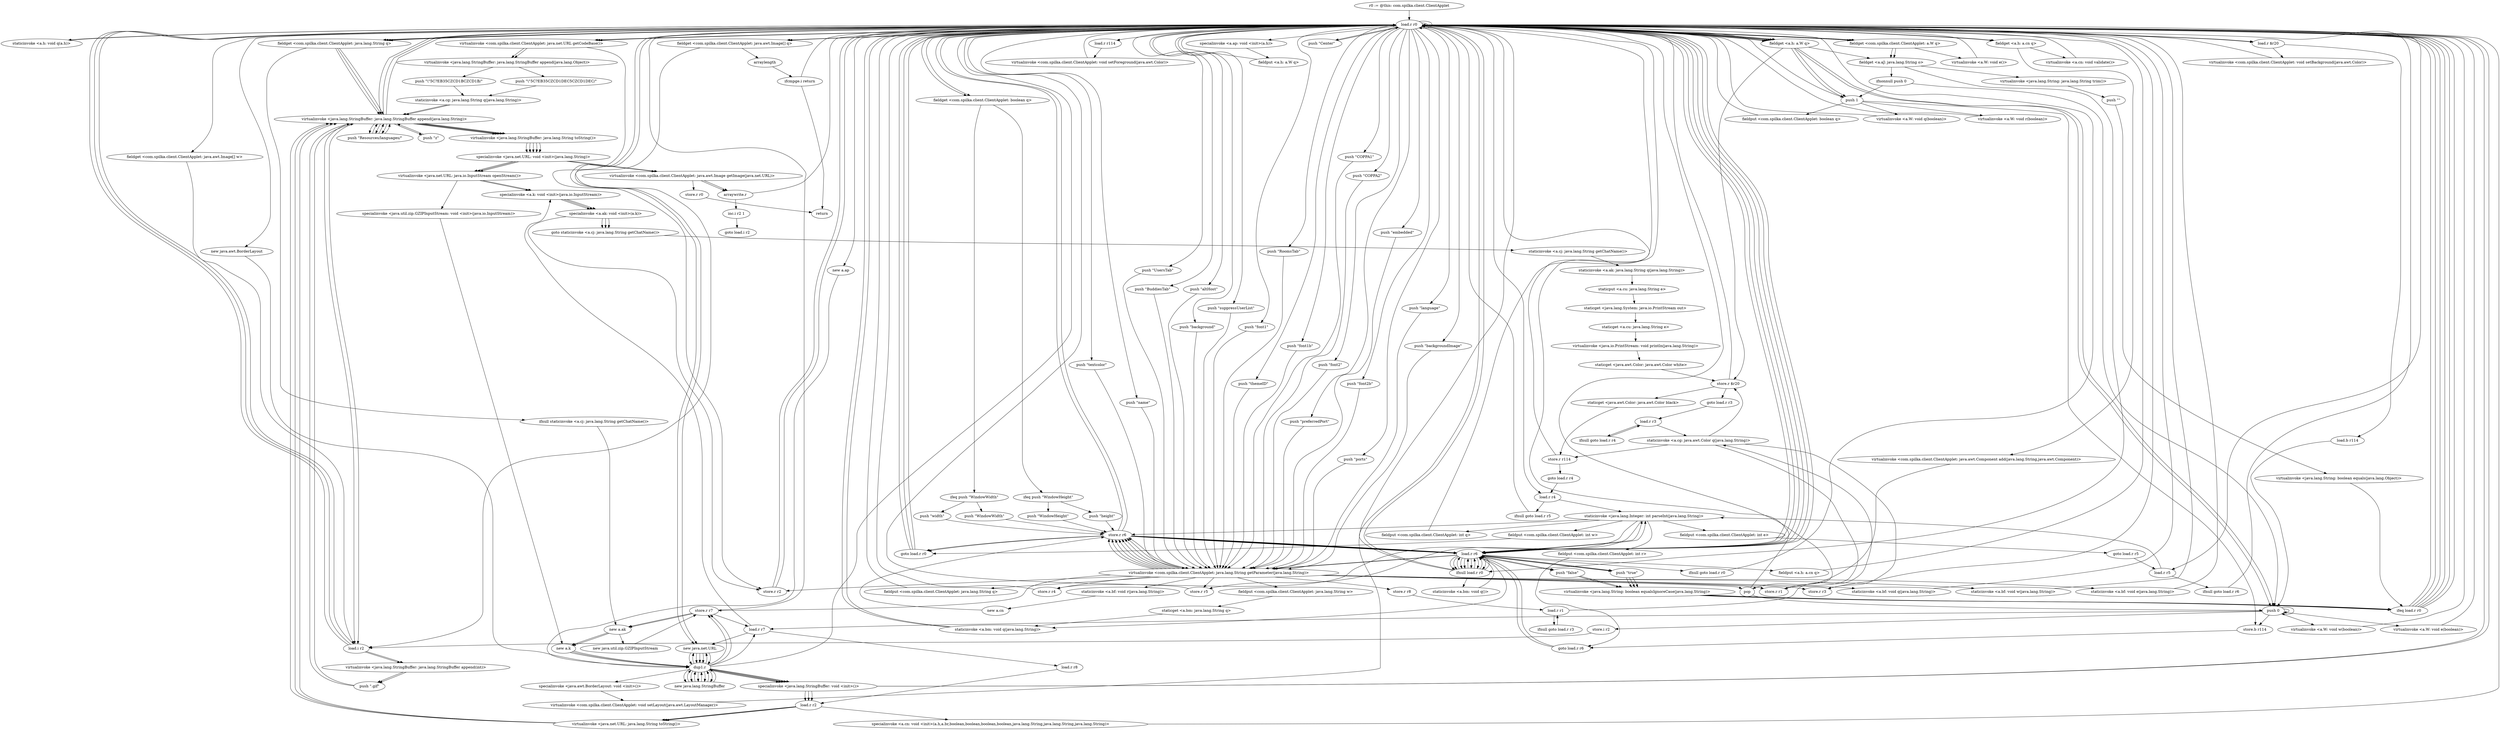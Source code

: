 digraph "" {
    "r0 := @this: com.spilka.client.ClientApplet"
    "load.r r0"
    "r0 := @this: com.spilka.client.ClientApplet"->"load.r r0";
    "staticinvoke <a.h: void q(a.h)>"
    "load.r r0"->"staticinvoke <a.h: void q(a.h)>";
    "staticinvoke <a.h: void q(a.h)>"->"load.r r0";
    "virtualinvoke <com.spilka.client.ClientApplet: java.net.URL getCodeBase()>"
    "load.r r0"->"virtualinvoke <com.spilka.client.ClientApplet: java.net.URL getCodeBase()>";
    "store.r r2"
    "virtualinvoke <com.spilka.client.ClientApplet: java.net.URL getCodeBase()>"->"store.r r2";
    "store.r r2"->"load.r r0";
    "load.r r0"->"load.r r0";
    "push \"altHost\""
    "load.r r0"->"push \"altHost\"";
    "virtualinvoke <com.spilka.client.ClientApplet: java.lang.String getParameter(java.lang.String)>"
    "push \"altHost\""->"virtualinvoke <com.spilka.client.ClientApplet: java.lang.String getParameter(java.lang.String)>";
    "fieldput <com.spilka.client.ClientApplet: java.lang.String w>"
    "virtualinvoke <com.spilka.client.ClientApplet: java.lang.String getParameter(java.lang.String)>"->"fieldput <com.spilka.client.ClientApplet: java.lang.String w>";
    "staticget <a.bm: java.lang.String q>"
    "fieldput <com.spilka.client.ClientApplet: java.lang.String w>"->"staticget <a.bm: java.lang.String q>";
    "staticinvoke <a.bm: void q(java.lang.String)>"
    "staticget <a.bm: java.lang.String q>"->"staticinvoke <a.bm: void q(java.lang.String)>";
    "staticinvoke <a.bm: void q(java.lang.String)>"->"load.r r0";
    "load.r r0"->"load.r r0";
    "push \"language\""
    "load.r r0"->"push \"language\"";
    "push \"language\""->"virtualinvoke <com.spilka.client.ClientApplet: java.lang.String getParameter(java.lang.String)>";
    "fieldput <com.spilka.client.ClientApplet: java.lang.String q>"
    "virtualinvoke <com.spilka.client.ClientApplet: java.lang.String getParameter(java.lang.String)>"->"fieldput <com.spilka.client.ClientApplet: java.lang.String q>";
    "fieldput <com.spilka.client.ClientApplet: java.lang.String q>"->"load.r r0";
    "fieldget <com.spilka.client.ClientApplet: java.lang.String q>"
    "load.r r0"->"fieldget <com.spilka.client.ClientApplet: java.lang.String q>";
    "ifnull staticinvoke <a.cj: java.lang.String getChatName()>"
    "fieldget <com.spilka.client.ClientApplet: java.lang.String q>"->"ifnull staticinvoke <a.cj: java.lang.String getChatName()>";
    "new a.ak"
    "ifnull staticinvoke <a.cj: java.lang.String getChatName()>"->"new a.ak";
    "new java.util.zip.GZIPInputStream"
    "new a.ak"->"new java.util.zip.GZIPInputStream";
    "store.r r7"
    "new java.util.zip.GZIPInputStream"->"store.r r7";
    "load.r r7"
    "store.r r7"->"load.r r7";
    "new java.net.URL"
    "load.r r7"->"new java.net.URL";
    "dup1.r"
    "new java.net.URL"->"dup1.r";
    "new java.lang.StringBuffer"
    "dup1.r"->"new java.lang.StringBuffer";
    "new java.lang.StringBuffer"->"dup1.r";
    "dup1.r"->"store.r r7";
    "store.r r7"->"new a.ak";
    "new a.k"
    "new a.ak"->"new a.k";
    "new a.k"->"dup1.r";
    "dup1.r"->"new java.net.URL";
    "new java.net.URL"->"dup1.r";
    "dup1.r"->"new java.lang.StringBuffer";
    "new java.lang.StringBuffer"->"dup1.r";
    "specialinvoke <java.lang.StringBuffer: void <init>()>"
    "dup1.r"->"specialinvoke <java.lang.StringBuffer: void <init>()>";
    "load.r r2"
    "specialinvoke <java.lang.StringBuffer: void <init>()>"->"load.r r2";
    "virtualinvoke <java.net.URL: java.lang.String toString()>"
    "load.r r2"->"virtualinvoke <java.net.URL: java.lang.String toString()>";
    "virtualinvoke <java.lang.StringBuffer: java.lang.StringBuffer append(java.lang.String)>"
    "virtualinvoke <java.net.URL: java.lang.String toString()>"->"virtualinvoke <java.lang.StringBuffer: java.lang.StringBuffer append(java.lang.String)>";
    "push \"Resources/languages/\""
    "virtualinvoke <java.lang.StringBuffer: java.lang.StringBuffer append(java.lang.String)>"->"push \"Resources/languages/\"";
    "push \"Resources/languages/\""->"virtualinvoke <java.lang.StringBuffer: java.lang.StringBuffer append(java.lang.String)>";
    "virtualinvoke <java.lang.StringBuffer: java.lang.StringBuffer append(java.lang.String)>"->"load.r r0";
    "load.r r0"->"fieldget <com.spilka.client.ClientApplet: java.lang.String q>";
    "fieldget <com.spilka.client.ClientApplet: java.lang.String q>"->"virtualinvoke <java.lang.StringBuffer: java.lang.StringBuffer append(java.lang.String)>";
    "virtualinvoke <java.lang.StringBuffer: java.lang.String toString()>"
    "virtualinvoke <java.lang.StringBuffer: java.lang.StringBuffer append(java.lang.String)>"->"virtualinvoke <java.lang.StringBuffer: java.lang.String toString()>";
    "specialinvoke <java.net.URL: void <init>(java.lang.String)>"
    "virtualinvoke <java.lang.StringBuffer: java.lang.String toString()>"->"specialinvoke <java.net.URL: void <init>(java.lang.String)>";
    "virtualinvoke <java.net.URL: java.io.InputStream openStream()>"
    "specialinvoke <java.net.URL: void <init>(java.lang.String)>"->"virtualinvoke <java.net.URL: java.io.InputStream openStream()>";
    "specialinvoke <a.k: void <init>(java.io.InputStream)>"
    "virtualinvoke <java.net.URL: java.io.InputStream openStream()>"->"specialinvoke <a.k: void <init>(java.io.InputStream)>";
    "specialinvoke <a.ak: void <init>(a.k)>"
    "specialinvoke <a.k: void <init>(java.io.InputStream)>"->"specialinvoke <a.ak: void <init>(a.k)>";
    "goto staticinvoke <a.cj: java.lang.String getChatName()>"
    "specialinvoke <a.ak: void <init>(a.k)>"->"goto staticinvoke <a.cj: java.lang.String getChatName()>";
    "staticinvoke <a.cj: java.lang.String getChatName()>"
    "goto staticinvoke <a.cj: java.lang.String getChatName()>"->"staticinvoke <a.cj: java.lang.String getChatName()>";
    "staticinvoke <a.ak: java.lang.String q(java.lang.String)>"
    "staticinvoke <a.cj: java.lang.String getChatName()>"->"staticinvoke <a.ak: java.lang.String q(java.lang.String)>";
    "staticput <a.cu: java.lang.String e>"
    "staticinvoke <a.ak: java.lang.String q(java.lang.String)>"->"staticput <a.cu: java.lang.String e>";
    "staticget <java.lang.System: java.io.PrintStream out>"
    "staticput <a.cu: java.lang.String e>"->"staticget <java.lang.System: java.io.PrintStream out>";
    "staticget <a.cu: java.lang.String e>"
    "staticget <java.lang.System: java.io.PrintStream out>"->"staticget <a.cu: java.lang.String e>";
    "virtualinvoke <java.io.PrintStream: void println(java.lang.String)>"
    "staticget <a.cu: java.lang.String e>"->"virtualinvoke <java.io.PrintStream: void println(java.lang.String)>";
    "staticget <java.awt.Color: java.awt.Color white>"
    "virtualinvoke <java.io.PrintStream: void println(java.lang.String)>"->"staticget <java.awt.Color: java.awt.Color white>";
    "store.r $r20"
    "staticget <java.awt.Color: java.awt.Color white>"->"store.r $r20";
    "staticget <java.awt.Color: java.awt.Color black>"
    "store.r $r20"->"staticget <java.awt.Color: java.awt.Color black>";
    "store.r r114"
    "staticget <java.awt.Color: java.awt.Color black>"->"store.r r114";
    "store.r r114"->"load.r r0";
    "push \"background\""
    "load.r r0"->"push \"background\"";
    "push \"background\""->"virtualinvoke <com.spilka.client.ClientApplet: java.lang.String getParameter(java.lang.String)>";
    "store.r r1"
    "virtualinvoke <com.spilka.client.ClientApplet: java.lang.String getParameter(java.lang.String)>"->"store.r r1";
    "store.r r1"->"load.r r0";
    "push \"backgroundImage\""
    "load.r r0"->"push \"backgroundImage\"";
    "push \"backgroundImage\""->"virtualinvoke <com.spilka.client.ClientApplet: java.lang.String getParameter(java.lang.String)>";
    "virtualinvoke <com.spilka.client.ClientApplet: java.lang.String getParameter(java.lang.String)>"->"store.r r2";
    "store.r r2"->"load.r r0";
    "push \"textcolor\""
    "load.r r0"->"push \"textcolor\"";
    "push \"textcolor\""->"virtualinvoke <com.spilka.client.ClientApplet: java.lang.String getParameter(java.lang.String)>";
    "store.r r3"
    "virtualinvoke <com.spilka.client.ClientApplet: java.lang.String getParameter(java.lang.String)>"->"store.r r3";
    "store.r r3"->"load.r r0";
    "push \"themeID\""
    "load.r r0"->"push \"themeID\"";
    "push \"themeID\""->"virtualinvoke <com.spilka.client.ClientApplet: java.lang.String getParameter(java.lang.String)>";
    "store.r r4"
    "virtualinvoke <com.spilka.client.ClientApplet: java.lang.String getParameter(java.lang.String)>"->"store.r r4";
    "store.r r4"->"load.r r0";
    "push \"preferredPort\""
    "load.r r0"->"push \"preferredPort\"";
    "push \"preferredPort\""->"virtualinvoke <com.spilka.client.ClientApplet: java.lang.String getParameter(java.lang.String)>";
    "store.r r5"
    "virtualinvoke <com.spilka.client.ClientApplet: java.lang.String getParameter(java.lang.String)>"->"store.r r5";
    "store.r r5"->"load.r r0";
    "push \"ports\""
    "load.r r0"->"push \"ports\"";
    "push \"ports\""->"virtualinvoke <com.spilka.client.ClientApplet: java.lang.String getParameter(java.lang.String)>";
    "store.r r6"
    "virtualinvoke <com.spilka.client.ClientApplet: java.lang.String getParameter(java.lang.String)>"->"store.r r6";
    "store.r r6"->"load.r r0";
    "push \"COPPA1\""
    "load.r r0"->"push \"COPPA1\"";
    "push \"COPPA1\""->"virtualinvoke <com.spilka.client.ClientApplet: java.lang.String getParameter(java.lang.String)>";
    "virtualinvoke <com.spilka.client.ClientApplet: java.lang.String getParameter(java.lang.String)>"->"store.r r7";
    "store.r r7"->"load.r r0";
    "push \"COPPA2\""
    "load.r r0"->"push \"COPPA2\"";
    "push \"COPPA2\""->"virtualinvoke <com.spilka.client.ClientApplet: java.lang.String getParameter(java.lang.String)>";
    "store.r r8"
    "virtualinvoke <com.spilka.client.ClientApplet: java.lang.String getParameter(java.lang.String)>"->"store.r r8";
    "load.r r1"
    "store.r r8"->"load.r r1";
    "ifnull goto load.r r3"
    "load.r r1"->"ifnull goto load.r r3";
    "ifnull goto load.r r3"->"load.r r1";
    "staticinvoke <a.cg: java.awt.Color q(java.lang.String)>"
    "load.r r1"->"staticinvoke <a.cg: java.awt.Color q(java.lang.String)>";
    "staticinvoke <a.cg: java.awt.Color q(java.lang.String)>"->"store.r $r20";
    "goto load.r r3"
    "store.r $r20"->"goto load.r r3";
    "load.r r3"
    "goto load.r r3"->"load.r r3";
    "ifnull goto load.r r4"
    "load.r r3"->"ifnull goto load.r r4";
    "ifnull goto load.r r4"->"load.r r3";
    "load.r r3"->"staticinvoke <a.cg: java.awt.Color q(java.lang.String)>";
    "staticinvoke <a.cg: java.awt.Color q(java.lang.String)>"->"store.r r114";
    "goto load.r r4"
    "store.r r114"->"goto load.r r4";
    "load.r r4"
    "goto load.r r4"->"load.r r4";
    "ifnull goto load.r r5"
    "load.r r4"->"ifnull goto load.r r5";
    "ifnull goto load.r r5"->"load.r r0";
    "load.r r0"->"load.r r4";
    "staticinvoke <java.lang.Integer: int parseInt(java.lang.String)>"
    "load.r r4"->"staticinvoke <java.lang.Integer: int parseInt(java.lang.String)>";
    "fieldput <com.spilka.client.ClientApplet: int e>"
    "staticinvoke <java.lang.Integer: int parseInt(java.lang.String)>"->"fieldput <com.spilka.client.ClientApplet: int e>";
    "goto load.r r5"
    "fieldput <com.spilka.client.ClientApplet: int e>"->"goto load.r r5";
    "load.r r5"
    "goto load.r r5"->"load.r r5";
    "ifnull goto load.r r6"
    "load.r r5"->"ifnull goto load.r r6";
    "ifnull goto load.r r6"->"load.r r0";
    "load.r r0"->"load.r r5";
    "load.r r5"->"staticinvoke <java.lang.Integer: int parseInt(java.lang.String)>";
    "fieldput <com.spilka.client.ClientApplet: int r>"
    "staticinvoke <java.lang.Integer: int parseInt(java.lang.String)>"->"fieldput <com.spilka.client.ClientApplet: int r>";
    "goto load.r r6"
    "fieldput <com.spilka.client.ClientApplet: int r>"->"goto load.r r6";
    "load.r r6"
    "goto load.r r6"->"load.r r6";
    "ifnull load.r r0"
    "load.r r6"->"ifnull load.r r0";
    "staticinvoke <a.bm: void q()>"
    "ifnull load.r r0"->"staticinvoke <a.bm: void q()>";
    "staticinvoke <a.bm: void q()>"->"load.r r6";
    "load.r r6"->"staticinvoke <a.bm: void q(java.lang.String)>";
    "staticinvoke <a.bm: void q(java.lang.String)>"->"load.r r0";
    "load.r $r20"
    "load.r r0"->"load.r $r20";
    "virtualinvoke <com.spilka.client.ClientApplet: void setBackground(java.awt.Color)>"
    "load.r $r20"->"virtualinvoke <com.spilka.client.ClientApplet: void setBackground(java.awt.Color)>";
    "virtualinvoke <com.spilka.client.ClientApplet: void setBackground(java.awt.Color)>"->"load.r r0";
    "load.r r114"
    "load.r r0"->"load.r r114";
    "virtualinvoke <com.spilka.client.ClientApplet: void setForeground(java.awt.Color)>"
    "load.r r114"->"virtualinvoke <com.spilka.client.ClientApplet: void setForeground(java.awt.Color)>";
    "virtualinvoke <com.spilka.client.ClientApplet: void setForeground(java.awt.Color)>"->"load.r r0";
    "new java.awt.BorderLayout"
    "load.r r0"->"new java.awt.BorderLayout";
    "new java.awt.BorderLayout"->"dup1.r";
    "specialinvoke <java.awt.BorderLayout: void <init>()>"
    "dup1.r"->"specialinvoke <java.awt.BorderLayout: void <init>()>";
    "virtualinvoke <com.spilka.client.ClientApplet: void setLayout(java.awt.LayoutManager)>"
    "specialinvoke <java.awt.BorderLayout: void <init>()>"->"virtualinvoke <com.spilka.client.ClientApplet: void setLayout(java.awt.LayoutManager)>";
    "virtualinvoke <com.spilka.client.ClientApplet: void setLayout(java.awt.LayoutManager)>"->"load.r r0";
    "push \"embedded\""
    "load.r r0"->"push \"embedded\"";
    "push \"embedded\""->"virtualinvoke <com.spilka.client.ClientApplet: java.lang.String getParameter(java.lang.String)>";
    "virtualinvoke <com.spilka.client.ClientApplet: java.lang.String getParameter(java.lang.String)>"->"store.r r6";
    "store.r r6"->"load.r r6";
    "load.r r6"->"ifnull load.r r0";
    "ifnull load.r r0"->"load.r r6";
    "push \"true\""
    "load.r r6"->"push \"true\"";
    "virtualinvoke <java.lang.String: boolean equalsIgnoreCase(java.lang.String)>"
    "push \"true\""->"virtualinvoke <java.lang.String: boolean equalsIgnoreCase(java.lang.String)>";
    "ifeq load.r r0"
    "virtualinvoke <java.lang.String: boolean equalsIgnoreCase(java.lang.String)>"->"ifeq load.r r0";
    "ifeq load.r r0"->"load.r r0";
    "push 1"
    "load.r r0"->"push 1";
    "fieldput <com.spilka.client.ClientApplet: boolean q>"
    "push 1"->"fieldput <com.spilka.client.ClientApplet: boolean q>";
    "fieldput <com.spilka.client.ClientApplet: boolean q>"->"load.r r0";
    "fieldget <com.spilka.client.ClientApplet: boolean q>"
    "load.r r0"->"fieldget <com.spilka.client.ClientApplet: boolean q>";
    "ifeq push \"WindowHeight\""
    "fieldget <com.spilka.client.ClientApplet: boolean q>"->"ifeq push \"WindowHeight\"";
    "push \"height\""
    "ifeq push \"WindowHeight\""->"push \"height\"";
    "push \"height\""->"store.r r6";
    "goto load.r r0"
    "store.r r6"->"goto load.r r0";
    "goto load.r r0"->"load.r r0";
    "load.r r0"->"load.r r6";
    "load.r r6"->"virtualinvoke <com.spilka.client.ClientApplet: java.lang.String getParameter(java.lang.String)>";
    "virtualinvoke <com.spilka.client.ClientApplet: java.lang.String getParameter(java.lang.String)>"->"store.r r6";
    "store.r r6"->"load.r r6";
    "load.r r6"->"ifnull load.r r0";
    "ifnull load.r r0"->"load.r r0";
    "load.r r0"->"load.r r6";
    "load.r r6"->"staticinvoke <java.lang.Integer: int parseInt(java.lang.String)>";
    "fieldput <com.spilka.client.ClientApplet: int q>"
    "staticinvoke <java.lang.Integer: int parseInt(java.lang.String)>"->"fieldput <com.spilka.client.ClientApplet: int q>";
    "fieldput <com.spilka.client.ClientApplet: int q>"->"load.r r0";
    "load.r r0"->"fieldget <com.spilka.client.ClientApplet: boolean q>";
    "ifeq push \"WindowWidth\""
    "fieldget <com.spilka.client.ClientApplet: boolean q>"->"ifeq push \"WindowWidth\"";
    "push \"width\""
    "ifeq push \"WindowWidth\""->"push \"width\"";
    "push \"width\""->"store.r r6";
    "store.r r6"->"goto load.r r0";
    "goto load.r r0"->"load.r r0";
    "load.r r0"->"load.r r6";
    "load.r r6"->"virtualinvoke <com.spilka.client.ClientApplet: java.lang.String getParameter(java.lang.String)>";
    "virtualinvoke <com.spilka.client.ClientApplet: java.lang.String getParameter(java.lang.String)>"->"store.r r6";
    "store.r r6"->"load.r r6";
    "ifnull goto load.r r0"
    "load.r r6"->"ifnull goto load.r r0";
    "ifnull goto load.r r0"->"load.r r0";
    "load.r r0"->"load.r r6";
    "load.r r6"->"staticinvoke <java.lang.Integer: int parseInt(java.lang.String)>";
    "fieldput <com.spilka.client.ClientApplet: int w>"
    "staticinvoke <java.lang.Integer: int parseInt(java.lang.String)>"->"fieldput <com.spilka.client.ClientApplet: int w>";
    "fieldput <com.spilka.client.ClientApplet: int w>"->"goto load.r r0";
    "goto load.r r0"->"load.r r0";
    "new a.ap"
    "load.r r0"->"new a.ap";
    "new a.ap"->"dup1.r";
    "dup1.r"->"load.r r0";
    "specialinvoke <a.ap: void <init>(a.h)>"
    "load.r r0"->"specialinvoke <a.ap: void <init>(a.h)>";
    "fieldput <a.h: a.W q>"
    "specialinvoke <a.ap: void <init>(a.h)>"->"fieldput <a.h: a.W q>";
    "fieldput <a.h: a.W q>"->"load.r r0";
    "push \"RoomsTab\""
    "load.r r0"->"push \"RoomsTab\"";
    "push \"RoomsTab\""->"virtualinvoke <com.spilka.client.ClientApplet: java.lang.String getParameter(java.lang.String)>";
    "virtualinvoke <com.spilka.client.ClientApplet: java.lang.String getParameter(java.lang.String)>"->"store.r r6";
    "store.r r6"->"load.r r6";
    "load.r r6"->"ifnull load.r r0";
    "ifnull load.r r0"->"load.r r6";
    "push \"false\""
    "load.r r6"->"push \"false\"";
    "push \"false\""->"virtualinvoke <java.lang.String: boolean equalsIgnoreCase(java.lang.String)>";
    "virtualinvoke <java.lang.String: boolean equalsIgnoreCase(java.lang.String)>"->"ifeq load.r r0";
    "ifeq load.r r0"->"load.r r0";
    "fieldget <a.h: a.W q>"
    "load.r r0"->"fieldget <a.h: a.W q>";
    "push 0"
    "fieldget <a.h: a.W q>"->"push 0";
    "virtualinvoke <a.W: void w(boolean)>"
    "push 0"->"virtualinvoke <a.W: void w(boolean)>";
    "virtualinvoke <a.W: void w(boolean)>"->"load.r r0";
    "push \"UsersTab\""
    "load.r r0"->"push \"UsersTab\"";
    "push \"UsersTab\""->"virtualinvoke <com.spilka.client.ClientApplet: java.lang.String getParameter(java.lang.String)>";
    "virtualinvoke <com.spilka.client.ClientApplet: java.lang.String getParameter(java.lang.String)>"->"store.r r6";
    "store.r r6"->"load.r r6";
    "load.r r6"->"ifnull load.r r0";
    "ifnull load.r r0"->"load.r r6";
    "load.r r6"->"push \"false\"";
    "push \"false\""->"virtualinvoke <java.lang.String: boolean equalsIgnoreCase(java.lang.String)>";
    "virtualinvoke <java.lang.String: boolean equalsIgnoreCase(java.lang.String)>"->"ifeq load.r r0";
    "ifeq load.r r0"->"load.r r0";
    "load.r r0"->"fieldget <a.h: a.W q>";
    "fieldget <a.h: a.W q>"->"push 0";
    "virtualinvoke <a.W: void e(boolean)>"
    "push 0"->"virtualinvoke <a.W: void e(boolean)>";
    "virtualinvoke <a.W: void e(boolean)>"->"load.r r0";
    "push \"BuddiesTab\""
    "load.r r0"->"push \"BuddiesTab\"";
    "push \"BuddiesTab\""->"virtualinvoke <com.spilka.client.ClientApplet: java.lang.String getParameter(java.lang.String)>";
    "virtualinvoke <com.spilka.client.ClientApplet: java.lang.String getParameter(java.lang.String)>"->"store.r r6";
    "store.r r6"->"load.r r6";
    "load.r r6"->"ifnull load.r r0";
    "ifnull load.r r0"->"load.r r6";
    "load.r r6"->"push \"true\"";
    "push \"true\""->"virtualinvoke <java.lang.String: boolean equalsIgnoreCase(java.lang.String)>";
    "virtualinvoke <java.lang.String: boolean equalsIgnoreCase(java.lang.String)>"->"ifeq load.r r0";
    "ifeq load.r r0"->"load.r r0";
    "load.r r0"->"fieldget <a.h: a.W q>";
    "fieldget <a.h: a.W q>"->"push 1";
    "virtualinvoke <a.W: void q(boolean)>"
    "push 1"->"virtualinvoke <a.W: void q(boolean)>";
    "virtualinvoke <a.W: void q(boolean)>"->"load.r r0";
    "push \"suppressUserList\""
    "load.r r0"->"push \"suppressUserList\"";
    "push \"suppressUserList\""->"virtualinvoke <com.spilka.client.ClientApplet: java.lang.String getParameter(java.lang.String)>";
    "virtualinvoke <com.spilka.client.ClientApplet: java.lang.String getParameter(java.lang.String)>"->"store.r r6";
    "store.r r6"->"load.r r6";
    "load.r r6"->"ifnull load.r r0";
    "ifnull load.r r0"->"load.r r6";
    "load.r r6"->"push \"true\"";
    "push \"true\""->"virtualinvoke <java.lang.String: boolean equalsIgnoreCase(java.lang.String)>";
    "virtualinvoke <java.lang.String: boolean equalsIgnoreCase(java.lang.String)>"->"ifeq load.r r0";
    "ifeq load.r r0"->"load.r r0";
    "load.r r0"->"fieldget <a.h: a.W q>";
    "fieldget <a.h: a.W q>"->"push 1";
    "virtualinvoke <a.W: void r(boolean)>"
    "push 1"->"virtualinvoke <a.W: void r(boolean)>";
    "virtualinvoke <a.W: void r(boolean)>"->"load.r r0";
    "push \"font1\""
    "load.r r0"->"push \"font1\"";
    "push \"font1\""->"virtualinvoke <com.spilka.client.ClientApplet: java.lang.String getParameter(java.lang.String)>";
    "staticinvoke <a.bf: void q(java.lang.String)>"
    "virtualinvoke <com.spilka.client.ClientApplet: java.lang.String getParameter(java.lang.String)>"->"staticinvoke <a.bf: void q(java.lang.String)>";
    "staticinvoke <a.bf: void q(java.lang.String)>"->"load.r r0";
    "push \"font1b\""
    "load.r r0"->"push \"font1b\"";
    "push \"font1b\""->"virtualinvoke <com.spilka.client.ClientApplet: java.lang.String getParameter(java.lang.String)>";
    "staticinvoke <a.bf: void w(java.lang.String)>"
    "virtualinvoke <com.spilka.client.ClientApplet: java.lang.String getParameter(java.lang.String)>"->"staticinvoke <a.bf: void w(java.lang.String)>";
    "staticinvoke <a.bf: void w(java.lang.String)>"->"load.r r0";
    "push \"font2\""
    "load.r r0"->"push \"font2\"";
    "push \"font2\""->"virtualinvoke <com.spilka.client.ClientApplet: java.lang.String getParameter(java.lang.String)>";
    "staticinvoke <a.bf: void e(java.lang.String)>"
    "virtualinvoke <com.spilka.client.ClientApplet: java.lang.String getParameter(java.lang.String)>"->"staticinvoke <a.bf: void e(java.lang.String)>";
    "staticinvoke <a.bf: void e(java.lang.String)>"->"load.r r0";
    "push \"font2b\""
    "load.r r0"->"push \"font2b\"";
    "push \"font2b\""->"virtualinvoke <com.spilka.client.ClientApplet: java.lang.String getParameter(java.lang.String)>";
    "staticinvoke <a.bf: void r(java.lang.String)>"
    "virtualinvoke <com.spilka.client.ClientApplet: java.lang.String getParameter(java.lang.String)>"->"staticinvoke <a.bf: void r(java.lang.String)>";
    "new a.cn"
    "staticinvoke <a.bf: void r(java.lang.String)>"->"new a.cn";
    "new a.cn"->"store.r r6";
    "store.r r6"->"load.r r0";
    "load.r r0"->"fieldget <a.h: a.W q>";
    "fieldget <a.h: a.W q>"->"store.r $r20";
    "store.r $r20"->"load.r r0";
    "load.r r0"->"fieldget <a.h: a.W q>";
    "fieldget <a.aJ: java.lang.String o>"
    "fieldget <a.h: a.W q>"->"fieldget <a.aJ: java.lang.String o>";
    "ifnonnull push 0"
    "fieldget <a.aJ: java.lang.String o>"->"ifnonnull push 0";
    "ifnonnull push 0"->"push 1";
    "store.b r114"
    "push 1"->"store.b r114";
    "store.b r114"->"goto load.r r6";
    "goto load.r r6"->"load.r r6";
    "load.r r6"->"load.r r0";
    "load.r r0"->"load.r $r20";
    "load.b r114"
    "load.r $r20"->"load.b r114";
    "load.b r114"->"push 0";
    "push 0"->"push 0";
    "push 0"->"push 0";
    "push 0"->"load.r r7";
    "load.r r8"
    "load.r r7"->"load.r r8";
    "load.r r8"->"load.r r2";
    "specialinvoke <a.cn: void <init>(a.h,a.br,boolean,boolean,boolean,boolean,java.lang.String,java.lang.String,java.lang.String)>"
    "load.r r2"->"specialinvoke <a.cn: void <init>(a.h,a.br,boolean,boolean,boolean,boolean,java.lang.String,java.lang.String,java.lang.String)>";
    "specialinvoke <a.cn: void <init>(a.h,a.br,boolean,boolean,boolean,boolean,java.lang.String,java.lang.String,java.lang.String)>"->"load.r r0";
    "load.r r0"->"load.r r6";
    "fieldput <a.h: a.cn q>"
    "load.r r6"->"fieldput <a.h: a.cn q>";
    "fieldput <a.h: a.cn q>"->"load.r r0";
    "push \"Center\""
    "load.r r0"->"push \"Center\"";
    "push \"Center\""->"load.r r0";
    "fieldget <a.h: a.cn q>"
    "load.r r0"->"fieldget <a.h: a.cn q>";
    "virtualinvoke <com.spilka.client.ClientApplet: java.awt.Component add(java.lang.String,java.awt.Component)>"
    "fieldget <a.h: a.cn q>"->"virtualinvoke <com.spilka.client.ClientApplet: java.awt.Component add(java.lang.String,java.awt.Component)>";
    "pop"
    "virtualinvoke <com.spilka.client.ClientApplet: java.awt.Component add(java.lang.String,java.awt.Component)>"->"pop";
    "pop"->"load.r r0";
    "load.r r0"->"fieldget <a.h: a.cn q>";
    "virtualinvoke <a.cn: void validate()>"
    "fieldget <a.h: a.cn q>"->"virtualinvoke <a.cn: void validate()>";
    "virtualinvoke <a.cn: void validate()>"->"load.r r0";
    "fieldget <com.spilka.client.ClientApplet: a.W q>"
    "load.r r0"->"fieldget <com.spilka.client.ClientApplet: a.W q>";
    "fieldget <com.spilka.client.ClientApplet: a.W q>"->"fieldget <a.aJ: java.lang.String o>";
    "fieldget <a.aJ: java.lang.String o>"->"ifnull load.r r0";
    "ifnull load.r r0"->"load.r r0";
    "load.r r0"->"fieldget <com.spilka.client.ClientApplet: a.W q>";
    "fieldget <com.spilka.client.ClientApplet: a.W q>"->"fieldget <a.aJ: java.lang.String o>";
    "virtualinvoke <java.lang.String: java.lang.String trim()>"
    "fieldget <a.aJ: java.lang.String o>"->"virtualinvoke <java.lang.String: java.lang.String trim()>";
    "push \"\""
    "virtualinvoke <java.lang.String: java.lang.String trim()>"->"push \"\"";
    "virtualinvoke <java.lang.String: boolean equals(java.lang.Object)>"
    "push \"\""->"virtualinvoke <java.lang.String: boolean equals(java.lang.Object)>";
    "virtualinvoke <java.lang.String: boolean equals(java.lang.Object)>"->"ifeq load.r r0";
    "ifeq load.r r0"->"load.r r0";
    "load.r r0"->"fieldget <com.spilka.client.ClientApplet: a.W q>";
    "virtualinvoke <a.W: void e()>"
    "fieldget <com.spilka.client.ClientApplet: a.W q>"->"virtualinvoke <a.W: void e()>";
    "virtualinvoke <a.W: void e()>"->"load.r r0";
    "push \"name\""
    "load.r r0"->"push \"name\"";
    "push \"name\""->"virtualinvoke <com.spilka.client.ClientApplet: java.lang.String getParameter(java.lang.String)>";
    "virtualinvoke <com.spilka.client.ClientApplet: java.lang.String getParameter(java.lang.String)>"->"pop";
    "pop"->"push 0";
    "store.i r2"
    "push 0"->"store.i r2";
    "load.i r2"
    "store.i r2"->"load.i r2";
    "load.i r2"->"load.r r0";
    "fieldget <com.spilka.client.ClientApplet: java.awt.Image[] q>"
    "load.r r0"->"fieldget <com.spilka.client.ClientApplet: java.awt.Image[] q>";
    "arraylength"
    "fieldget <com.spilka.client.ClientApplet: java.awt.Image[] q>"->"arraylength";
    "ifcmpge.i return"
    "arraylength"->"ifcmpge.i return";
    "ifcmpge.i return"->"load.r r0";
    "load.r r0"->"fieldget <com.spilka.client.ClientApplet: java.awt.Image[] q>";
    "fieldget <com.spilka.client.ClientApplet: java.awt.Image[] q>"->"load.i r2";
    "load.i r2"->"load.r r0";
    "load.r r0"->"new java.net.URL";
    "new java.net.URL"->"dup1.r";
    "dup1.r"->"new java.lang.StringBuffer";
    "new java.lang.StringBuffer"->"dup1.r";
    "dup1.r"->"specialinvoke <java.lang.StringBuffer: void <init>()>";
    "specialinvoke <java.lang.StringBuffer: void <init>()>"->"load.r r0";
    "load.r r0"->"virtualinvoke <com.spilka.client.ClientApplet: java.net.URL getCodeBase()>";
    "virtualinvoke <java.lang.StringBuffer: java.lang.StringBuffer append(java.lang.Object)>"
    "virtualinvoke <com.spilka.client.ClientApplet: java.net.URL getCodeBase()>"->"virtualinvoke <java.lang.StringBuffer: java.lang.StringBuffer append(java.lang.Object)>";
    "push \"\\\"5C?EB35CZCD1BCZCD1B/\""
    "virtualinvoke <java.lang.StringBuffer: java.lang.StringBuffer append(java.lang.Object)>"->"push \"\\\"5C?EB35CZCD1BCZCD1B/\"";
    "staticinvoke <a.cg: java.lang.String q(java.lang.String)>"
    "push \"\\\"5C?EB35CZCD1BCZCD1B/\""->"staticinvoke <a.cg: java.lang.String q(java.lang.String)>";
    "staticinvoke <a.cg: java.lang.String q(java.lang.String)>"->"virtualinvoke <java.lang.StringBuffer: java.lang.StringBuffer append(java.lang.String)>";
    "virtualinvoke <java.lang.StringBuffer: java.lang.StringBuffer append(java.lang.String)>"->"load.i r2";
    "virtualinvoke <java.lang.StringBuffer: java.lang.StringBuffer append(int)>"
    "load.i r2"->"virtualinvoke <java.lang.StringBuffer: java.lang.StringBuffer append(int)>";
    "push \".gif\""
    "virtualinvoke <java.lang.StringBuffer: java.lang.StringBuffer append(int)>"->"push \".gif\"";
    "push \".gif\""->"virtualinvoke <java.lang.StringBuffer: java.lang.StringBuffer append(java.lang.String)>";
    "virtualinvoke <java.lang.StringBuffer: java.lang.StringBuffer append(java.lang.String)>"->"virtualinvoke <java.lang.StringBuffer: java.lang.String toString()>";
    "virtualinvoke <java.lang.StringBuffer: java.lang.String toString()>"->"specialinvoke <java.net.URL: void <init>(java.lang.String)>";
    "virtualinvoke <com.spilka.client.ClientApplet: java.awt.Image getImage(java.net.URL)>"
    "specialinvoke <java.net.URL: void <init>(java.lang.String)>"->"virtualinvoke <com.spilka.client.ClientApplet: java.awt.Image getImage(java.net.URL)>";
    "arraywrite.r"
    "virtualinvoke <com.spilka.client.ClientApplet: java.awt.Image getImage(java.net.URL)>"->"arraywrite.r";
    "arraywrite.r"->"load.r r0";
    "fieldget <com.spilka.client.ClientApplet: java.awt.Image[] w>"
    "load.r r0"->"fieldget <com.spilka.client.ClientApplet: java.awt.Image[] w>";
    "fieldget <com.spilka.client.ClientApplet: java.awt.Image[] w>"->"load.i r2";
    "load.i r2"->"load.r r0";
    "load.r r0"->"new java.net.URL";
    "new java.net.URL"->"dup1.r";
    "dup1.r"->"new java.lang.StringBuffer";
    "new java.lang.StringBuffer"->"dup1.r";
    "dup1.r"->"specialinvoke <java.lang.StringBuffer: void <init>()>";
    "specialinvoke <java.lang.StringBuffer: void <init>()>"->"load.r r0";
    "load.r r0"->"virtualinvoke <com.spilka.client.ClientApplet: java.net.URL getCodeBase()>";
    "virtualinvoke <com.spilka.client.ClientApplet: java.net.URL getCodeBase()>"->"virtualinvoke <java.lang.StringBuffer: java.lang.StringBuffer append(java.lang.Object)>";
    "push \"\\\"5C?EB35CZCD1DEC5CZCD1DEC/\""
    "virtualinvoke <java.lang.StringBuffer: java.lang.StringBuffer append(java.lang.Object)>"->"push \"\\\"5C?EB35CZCD1DEC5CZCD1DEC/\"";
    "push \"\\\"5C?EB35CZCD1DEC5CZCD1DEC/\""->"staticinvoke <a.cg: java.lang.String q(java.lang.String)>";
    "staticinvoke <a.cg: java.lang.String q(java.lang.String)>"->"virtualinvoke <java.lang.StringBuffer: java.lang.StringBuffer append(java.lang.String)>";
    "virtualinvoke <java.lang.StringBuffer: java.lang.StringBuffer append(java.lang.String)>"->"load.i r2";
    "load.i r2"->"virtualinvoke <java.lang.StringBuffer: java.lang.StringBuffer append(int)>";
    "virtualinvoke <java.lang.StringBuffer: java.lang.StringBuffer append(int)>"->"push \".gif\"";
    "push \".gif\""->"virtualinvoke <java.lang.StringBuffer: java.lang.StringBuffer append(java.lang.String)>";
    "virtualinvoke <java.lang.StringBuffer: java.lang.StringBuffer append(java.lang.String)>"->"virtualinvoke <java.lang.StringBuffer: java.lang.String toString()>";
    "virtualinvoke <java.lang.StringBuffer: java.lang.String toString()>"->"specialinvoke <java.net.URL: void <init>(java.lang.String)>";
    "specialinvoke <java.net.URL: void <init>(java.lang.String)>"->"virtualinvoke <com.spilka.client.ClientApplet: java.awt.Image getImage(java.net.URL)>";
    "virtualinvoke <com.spilka.client.ClientApplet: java.awt.Image getImage(java.net.URL)>"->"arraywrite.r";
    "inc.i r2 1"
    "arraywrite.r"->"inc.i r2 1";
    "goto load.i r2"
    "inc.i r2 1"->"goto load.i r2";
    "store.r r0"
    "virtualinvoke <com.spilka.client.ClientApplet: java.awt.Image getImage(java.net.URL)>"->"store.r r0";
    "return"
    "store.r r0"->"return";
    "ifcmpge.i return"->"return";
    "ifnonnull push 0"->"push 0";
    "push 0"->"store.b r114";
    "staticinvoke <java.lang.Integer: int parseInt(java.lang.String)>"->"store.r r6";
    "push \"WindowWidth\""
    "ifeq push \"WindowWidth\""->"push \"WindowWidth\"";
    "push \"WindowWidth\""->"store.r r6";
    "push \"WindowHeight\""
    "ifeq push \"WindowHeight\""->"push \"WindowHeight\"";
    "push \"WindowHeight\""->"store.r r6";
    "staticinvoke <java.lang.Integer: int parseInt(java.lang.String)>"->"store.r r5";
    "staticinvoke <java.lang.Integer: int parseInt(java.lang.String)>"->"store.r r4";
    "staticinvoke <a.cg: java.awt.Color q(java.lang.String)>"->"store.r r3";
    "staticinvoke <a.cg: java.awt.Color q(java.lang.String)>"->"store.r r1";
    "specialinvoke <a.ak: void <init>(a.k)>"->"store.r r2";
    "dup1.r"->"store.r r7";
    "store.r r7"->"new a.ak";
    "new a.ak"->"new a.k";
    "new a.k"->"dup1.r";
    "dup1.r"->"new java.net.URL";
    "new java.net.URL"->"dup1.r";
    "dup1.r"->"new java.lang.StringBuffer";
    "new java.lang.StringBuffer"->"dup1.r";
    "dup1.r"->"specialinvoke <java.lang.StringBuffer: void <init>()>";
    "specialinvoke <java.lang.StringBuffer: void <init>()>"->"load.r r2";
    "load.r r2"->"virtualinvoke <java.net.URL: java.lang.String toString()>";
    "virtualinvoke <java.net.URL: java.lang.String toString()>"->"virtualinvoke <java.lang.StringBuffer: java.lang.StringBuffer append(java.lang.String)>";
    "virtualinvoke <java.lang.StringBuffer: java.lang.StringBuffer append(java.lang.String)>"->"push \"Resources/languages/\"";
    "push \"Resources/languages/\""->"virtualinvoke <java.lang.StringBuffer: java.lang.StringBuffer append(java.lang.String)>";
    "virtualinvoke <java.lang.StringBuffer: java.lang.StringBuffer append(java.lang.String)>"->"load.r r0";
    "load.r r0"->"fieldget <com.spilka.client.ClientApplet: java.lang.String q>";
    "fieldget <com.spilka.client.ClientApplet: java.lang.String q>"->"virtualinvoke <java.lang.StringBuffer: java.lang.StringBuffer append(java.lang.String)>";
    "virtualinvoke <java.lang.StringBuffer: java.lang.StringBuffer append(java.lang.String)>"->"virtualinvoke <java.lang.StringBuffer: java.lang.String toString()>";
    "virtualinvoke <java.lang.StringBuffer: java.lang.String toString()>"->"specialinvoke <java.net.URL: void <init>(java.lang.String)>";
    "specialinvoke <java.net.URL: void <init>(java.lang.String)>"->"virtualinvoke <java.net.URL: java.io.InputStream openStream()>";
    "virtualinvoke <java.net.URL: java.io.InputStream openStream()>"->"specialinvoke <a.k: void <init>(java.io.InputStream)>";
    "specialinvoke <a.k: void <init>(java.io.InputStream)>"->"specialinvoke <a.ak: void <init>(a.k)>";
    "specialinvoke <a.ak: void <init>(a.k)>"->"goto staticinvoke <a.cj: java.lang.String getChatName()>";
    "dup1.r"->"specialinvoke <java.lang.StringBuffer: void <init>()>";
    "specialinvoke <java.lang.StringBuffer: void <init>()>"->"load.r r2";
    "load.r r2"->"virtualinvoke <java.net.URL: java.lang.String toString()>";
    "virtualinvoke <java.net.URL: java.lang.String toString()>"->"virtualinvoke <java.lang.StringBuffer: java.lang.StringBuffer append(java.lang.String)>";
    "virtualinvoke <java.lang.StringBuffer: java.lang.StringBuffer append(java.lang.String)>"->"push \"Resources/languages/\"";
    "push \"Resources/languages/\""->"virtualinvoke <java.lang.StringBuffer: java.lang.StringBuffer append(java.lang.String)>";
    "virtualinvoke <java.lang.StringBuffer: java.lang.StringBuffer append(java.lang.String)>"->"load.r r0";
    "load.r r0"->"fieldget <com.spilka.client.ClientApplet: java.lang.String q>";
    "fieldget <com.spilka.client.ClientApplet: java.lang.String q>"->"virtualinvoke <java.lang.StringBuffer: java.lang.StringBuffer append(java.lang.String)>";
    "push \"z\""
    "virtualinvoke <java.lang.StringBuffer: java.lang.StringBuffer append(java.lang.String)>"->"push \"z\"";
    "push \"z\""->"virtualinvoke <java.lang.StringBuffer: java.lang.StringBuffer append(java.lang.String)>";
    "virtualinvoke <java.lang.StringBuffer: java.lang.StringBuffer append(java.lang.String)>"->"virtualinvoke <java.lang.StringBuffer: java.lang.String toString()>";
    "virtualinvoke <java.lang.StringBuffer: java.lang.String toString()>"->"specialinvoke <java.net.URL: void <init>(java.lang.String)>";
    "specialinvoke <java.net.URL: void <init>(java.lang.String)>"->"virtualinvoke <java.net.URL: java.io.InputStream openStream()>";
    "specialinvoke <java.util.zip.GZIPInputStream: void <init>(java.io.InputStream)>"
    "virtualinvoke <java.net.URL: java.io.InputStream openStream()>"->"specialinvoke <java.util.zip.GZIPInputStream: void <init>(java.io.InputStream)>";
    "specialinvoke <java.util.zip.GZIPInputStream: void <init>(java.io.InputStream)>"->"new a.k";
    "new a.k"->"dup1.r";
    "dup1.r"->"load.r r7";
    "load.r r7"->"specialinvoke <a.k: void <init>(java.io.InputStream)>";
    "specialinvoke <a.k: void <init>(java.io.InputStream)>"->"specialinvoke <a.ak: void <init>(a.k)>";
    "specialinvoke <a.ak: void <init>(a.k)>"->"goto staticinvoke <a.cj: java.lang.String getChatName()>";
}
